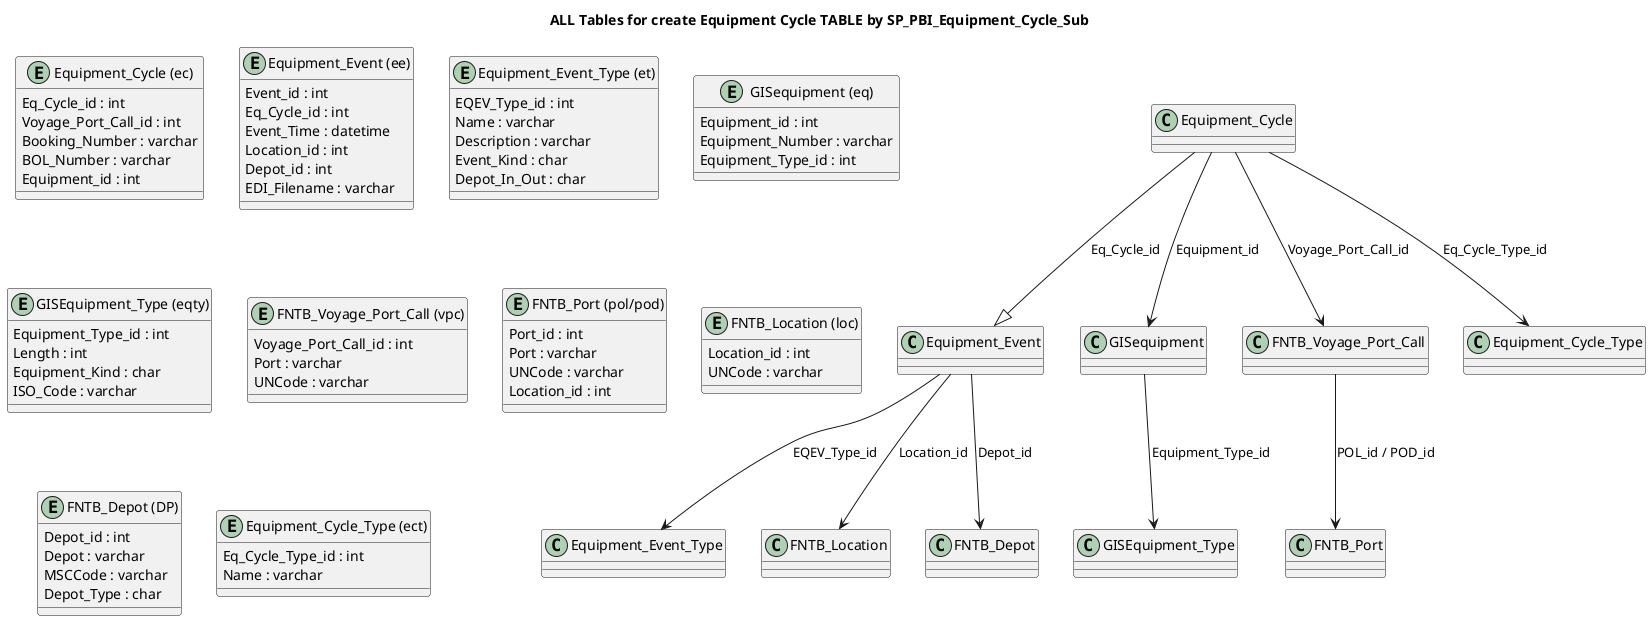 @startuml

title ALL Tables for create Equipment Cycle TABLE by SP_PBI_Equipment_Cycle_Sub

entity "Equipment_Cycle (ec)" {
    Eq_Cycle_id : int
    Voyage_Port_Call_id : int
    Booking_Number : varchar
    BOL_Number : varchar
    Equipment_id : int
}

entity "Equipment_Event (ee)" {
    Event_id : int
    Eq_Cycle_id : int
    Event_Time : datetime
    Location_id : int
    Depot_id : int
    EDI_Filename : varchar
}

entity "Equipment_Event_Type (et)" {
    EQEV_Type_id : int
    Name : varchar
    Description : varchar
    Event_Kind : char
    Depot_In_Out : char
}

entity "GISequipment (eq)" {
    Equipment_id : int
    Equipment_Number : varchar
    Equipment_Type_id : int
}

entity "GISEquipment_Type (eqty)" {
    Equipment_Type_id : int
    Length : int
    Equipment_Kind : char
    ISO_Code : varchar
}

entity "FNTB_Voyage_Port_Call (vpc)" {
    Voyage_Port_Call_id : int
    Port : varchar
    UNCode : varchar
}

entity "FNTB_Port (pol/pod)" {
    Port_id : int
    Port : varchar
    UNCode : varchar
    Location_id : int
}

entity "FNTB_Location (loc)" {
    Location_id : int
    UNCode : varchar
}

entity "FNTB_Depot (DP)" {
    Depot_id : int
    Depot : varchar
    MSCCode : varchar
    Depot_Type : char
}

entity "Equipment_Cycle_Type (ect)" {
    Eq_Cycle_Type_id : int
    Name : varchar
}

Equipment_Cycle --|> Equipment_Event : "Eq_Cycle_id"
Equipment_Event --> Equipment_Event_Type : "EQEV_Type_id"
Equipment_Cycle --> GISequipment : "Equipment_id"
GISequipment --> GISEquipment_Type : "Equipment_Type_id"
Equipment_Cycle --> FNTB_Voyage_Port_Call : "Voyage_Port_Call_id"
FNTB_Voyage_Port_Call --> FNTB_Port : "POL_id / POD_id"
Equipment_Event --> FNTB_Location : "Location_id"
Equipment_Event --> FNTB_Depot : "Depot_id"
Equipment_Cycle --> Equipment_Cycle_Type : "Eq_Cycle_Type_id"

@enduml
